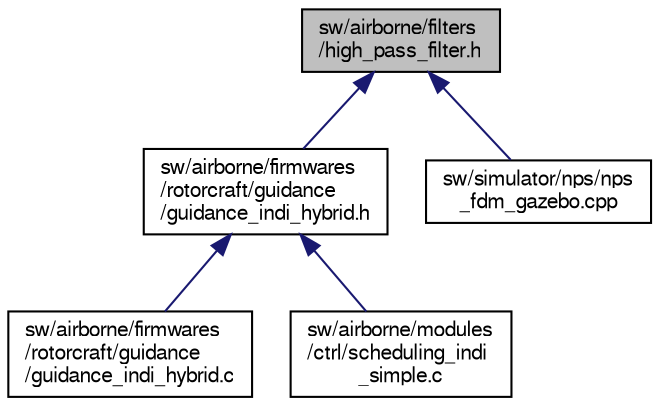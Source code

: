 digraph "sw/airborne/filters/high_pass_filter.h"
{
  edge [fontname="FreeSans",fontsize="10",labelfontname="FreeSans",labelfontsize="10"];
  node [fontname="FreeSans",fontsize="10",shape=record];
  Node1 [label="sw/airborne/filters\l/high_pass_filter.h",height=0.2,width=0.4,color="black", fillcolor="grey75", style="filled", fontcolor="black"];
  Node1 -> Node2 [dir="back",color="midnightblue",fontsize="10",style="solid",fontname="FreeSans"];
  Node2 [label="sw/airborne/firmwares\l/rotorcraft/guidance\l/guidance_indi_hybrid.h",height=0.2,width=0.4,color="black", fillcolor="white", style="filled",URL="$guidance__indi__hybrid_8h.html",tooltip="A guidance mode based on Incremental Nonlinear Dynamic Inversion Come to ICRA2016 to learn more! ..."];
  Node2 -> Node3 [dir="back",color="midnightblue",fontsize="10",style="solid",fontname="FreeSans"];
  Node3 [label="sw/airborne/firmwares\l/rotorcraft/guidance\l/guidance_indi_hybrid.c",height=0.2,width=0.4,color="black", fillcolor="white", style="filled",URL="$guidance__indi__hybrid_8c.html",tooltip="A guidance mode based on Incremental Nonlinear Dynamic Inversion Come to IROS2016 to learn more! ..."];
  Node2 -> Node4 [dir="back",color="midnightblue",fontsize="10",style="solid",fontname="FreeSans"];
  Node4 [label="sw/airborne/modules\l/ctrl/scheduling_indi\l_simple.c",height=0.2,width=0.4,color="black", fillcolor="white", style="filled",URL="$scheduling__indi__simple_8c.html"];
  Node1 -> Node5 [dir="back",color="midnightblue",fontsize="10",style="solid",fontname="FreeSans"];
  Node5 [label="sw/simulator/nps/nps\l_fdm_gazebo.cpp",height=0.2,width=0.4,color="black", fillcolor="white", style="filled",URL="$nps__fdm__gazebo_8cpp.html",tooltip="Flight Dynamics Model (FDM) for NPS using Gazebo. "];
}
